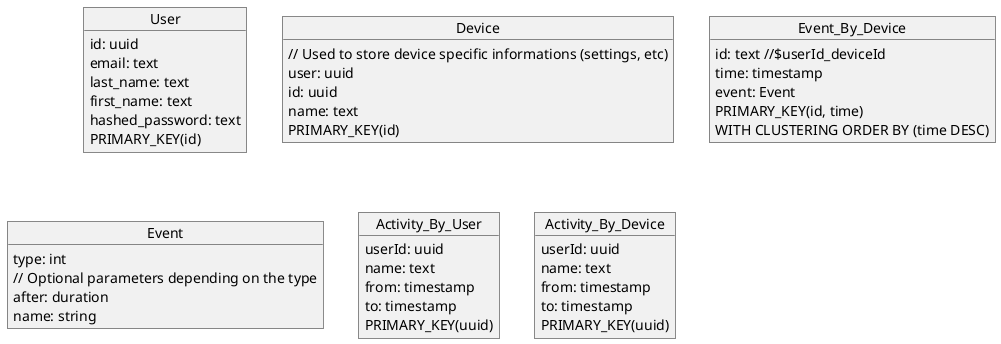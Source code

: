 @startuml
object User {
  id: uuid
  email: text
  last_name: text
  first_name: text
  hashed_password: text
  PRIMARY_KEY(id)
}


object Device {
// Used to store device specific informations (settings, etc)
  user: uuid
  id: uuid
  name: text
  PRIMARY_KEY(id)
}

object Event_By_Device {
  id: text //$userId_deviceId
  time: timestamp
  event: Event
  PRIMARY_KEY(id, time)
  WITH CLUSTERING ORDER BY (time DESC)
}

object Event {
  type: int
  // Optional parameters depending on the type
  after: duration
  name: string
}

object Activity_By_User {
  userId: uuid
  name: text
  from: timestamp
  to: timestamp
  PRIMARY_KEY(uuid)
}

object Activity_By_Device {
  userId: uuid
  name: text
  from: timestamp
  to: timestamp
  PRIMARY_KEY(uuid)
}
@enduml